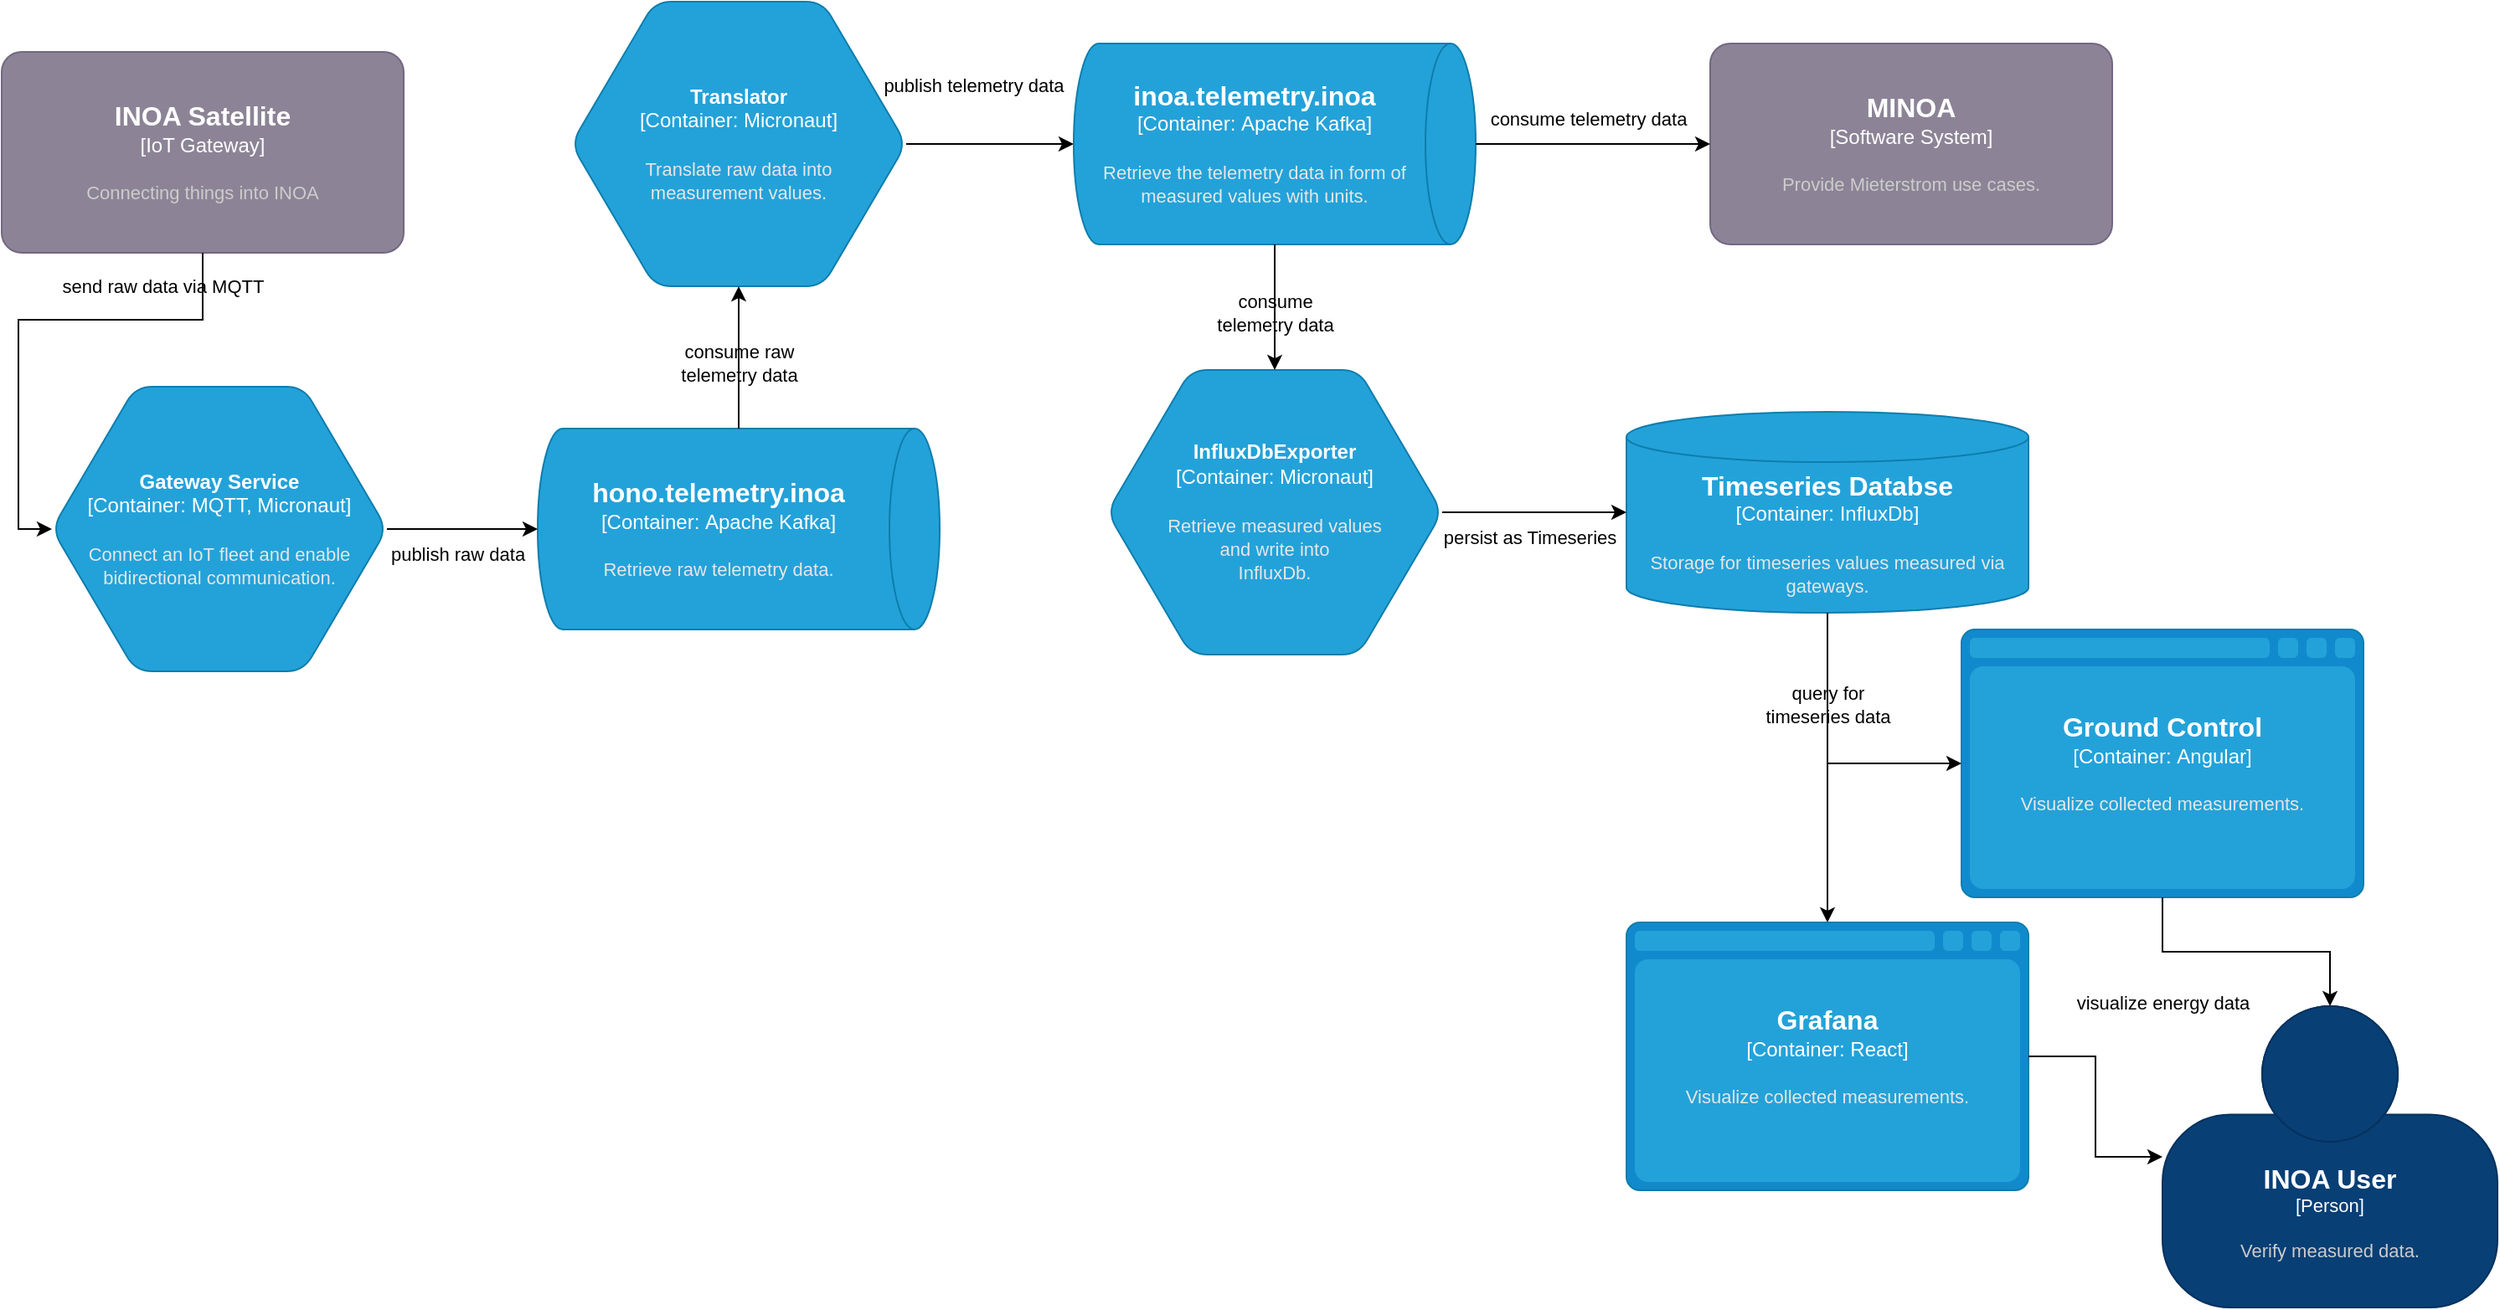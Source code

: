 <mxfile version="24.7.17">
  <diagram name="Seite-1" id="Y00FL6kbPtaO-Z5uTn8D">
    <mxGraphModel dx="1234" dy="2399" grid="1" gridSize="10" guides="1" tooltips="1" connect="1" arrows="1" fold="1" page="1" pageScale="1" pageWidth="827" pageHeight="1169" math="0" shadow="0">
      <root>
        <mxCell id="0" />
        <mxCell id="1" parent="0" />
        <object placeholders="1" c4Name="INOA Satellite" c4Type="IoT Gateway" c4Description="Connecting things into INOA" label="&lt;font style=&quot;font-size: 16px&quot;&gt;&lt;b&gt;%c4Name%&lt;/b&gt;&lt;/font&gt;&lt;div&gt;[%c4Type%]&lt;/div&gt;&lt;br&gt;&lt;div&gt;&lt;font style=&quot;font-size: 11px&quot;&gt;&lt;font color=&quot;#cccccc&quot;&gt;%c4Description%&lt;/font&gt;&lt;/div&gt;" id="YyUYSXToFoeTdet3rAQ_-5">
          <mxCell style="rounded=1;whiteSpace=wrap;html=1;labelBackgroundColor=none;fillColor=#8C8496;fontColor=#ffffff;align=center;arcSize=10;strokeColor=#736782;metaEdit=1;resizable=0;points=[[0.25,0,0],[0.5,0,0],[0.75,0,0],[1,0.25,0],[1,0.5,0],[1,0.75,0],[0.75,1,0],[0.5,1,0],[0.25,1,0],[0,0.75,0],[0,0.5,0],[0,0.25,0]];" parent="1" vertex="1">
            <mxGeometry x="10" y="-130" width="240" height="120" as="geometry" />
          </mxCell>
        </object>
        <mxCell id="YyUYSXToFoeTdet3rAQ_-27" style="edgeStyle=orthogonalEdgeStyle;rounded=0;orthogonalLoop=1;jettySize=auto;html=1;" parent="1" source="YyUYSXToFoeTdet3rAQ_-6" target="YyUYSXToFoeTdet3rAQ_-20" edge="1">
          <mxGeometry relative="1" as="geometry" />
        </mxCell>
        <object placeholders="1" c4Name="Timeseries Databse" c4Type="Container" c4Technology="InfluxDb" c4Description="Storage for timeseries values measured via gateways." label="&lt;font style=&quot;font-size: 16px&quot;&gt;&lt;b&gt;%c4Name%&lt;/b&gt;&lt;/font&gt;&lt;div&gt;[%c4Type%:&amp;nbsp;%c4Technology%]&lt;/div&gt;&lt;br&gt;&lt;div&gt;&lt;font style=&quot;font-size: 11px&quot;&gt;&lt;font color=&quot;#E6E6E6&quot;&gt;%c4Description%&lt;/font&gt;&lt;/div&gt;" id="YyUYSXToFoeTdet3rAQ_-6">
          <mxCell style="shape=cylinder3;size=15;whiteSpace=wrap;html=1;boundedLbl=1;rounded=0;labelBackgroundColor=none;fillColor=#23A2D9;fontSize=12;fontColor=#ffffff;align=center;strokeColor=#0E7DAD;metaEdit=1;points=[[0.5,0,0],[1,0.25,0],[1,0.5,0],[1,0.75,0],[0.5,1,0],[0,0.75,0],[0,0.5,0],[0,0.25,0]];resizable=0;" parent="1" vertex="1">
            <mxGeometry x="980" y="85" width="240" height="120" as="geometry" />
          </mxCell>
        </object>
        <object placeholders="1" c4Name="Gateway Service" c4Type="Container" c4Technology="MQTT, Micronaut" c4Description="Connect an IoT fleet and enable bidirectional communication." label="&lt;font style=&quot;font-size: 12px&quot;&gt;&lt;b&gt;%c4Name%&lt;/b&gt;&lt;/font&gt;&lt;div&gt;[%c4Type%:&amp;nbsp;%c4Technology%]&lt;/div&gt;&lt;br&gt;&lt;div&gt;&lt;font style=&quot;font-size: 11px&quot;&gt;&lt;font color=&quot;#E6E6E6&quot;&gt;%c4Description%&lt;/font&gt;&lt;/div&gt;" id="YyUYSXToFoeTdet3rAQ_-7">
          <mxCell style="shape=hexagon;size=50;perimeter=hexagonPerimeter2;whiteSpace=wrap;html=1;fixedSize=1;rounded=1;labelBackgroundColor=none;fillColor=#23A2D9;fontSize=12;fontColor=#ffffff;align=center;strokeColor=#0E7DAD;metaEdit=1;points=[[0.5,0,0],[1,0.25,0],[1,0.5,0],[1,0.75,0],[0.5,1,0],[0,0.75,0],[0,0.5,0],[0,0.25,0]];resizable=0;" parent="1" vertex="1">
            <mxGeometry x="40" y="70" width="200" height="170" as="geometry" />
          </mxCell>
        </object>
        <object placeholders="1" c4Name="INOA User" c4Type="Person" c4Description="Verify measured data." label="&lt;font style=&quot;font-size: 16px&quot;&gt;&lt;b&gt;%c4Name%&lt;/b&gt;&lt;/font&gt;&lt;div&gt;[%c4Type%]&lt;/div&gt;&lt;br&gt;&lt;div&gt;&lt;font style=&quot;font-size: 11px&quot;&gt;&lt;font color=&quot;#cccccc&quot;&gt;%c4Description%&lt;/font&gt;&lt;/div&gt;" id="YyUYSXToFoeTdet3rAQ_-8">
          <mxCell style="html=1;fontSize=11;dashed=0;whiteSpace=wrap;fillColor=#083F75;strokeColor=#06315C;fontColor=#ffffff;shape=mxgraph.c4.person2;align=center;metaEdit=1;points=[[0.5,0,0],[1,0.5,0],[1,0.75,0],[0.75,1,0],[0.5,1,0],[0.25,1,0],[0,0.75,0],[0,0.5,0]];resizable=0;" parent="1" vertex="1">
            <mxGeometry x="1300" y="440" width="200" height="180" as="geometry" />
          </mxCell>
        </object>
        <mxCell id="YyUYSXToFoeTdet3rAQ_-9" style="edgeStyle=orthogonalEdgeStyle;rounded=0;orthogonalLoop=1;jettySize=auto;html=1;entryX=0;entryY=0.5;entryDx=0;entryDy=0;entryPerimeter=0;" parent="1" source="YyUYSXToFoeTdet3rAQ_-5" target="YyUYSXToFoeTdet3rAQ_-7" edge="1">
          <mxGeometry relative="1" as="geometry" />
        </mxCell>
        <mxCell id="YyUYSXToFoeTdet3rAQ_-37" value="send raw data via MQTT" style="edgeLabel;html=1;align=center;verticalAlign=middle;resizable=0;points=[];labelBackgroundColor=none;" parent="YyUYSXToFoeTdet3rAQ_-9" vertex="1" connectable="0">
          <mxGeometry x="-0.28" y="2" relative="1" as="geometry">
            <mxPoint x="42" y="-22" as="offset" />
          </mxGeometry>
        </mxCell>
        <object placeholders="1" c4Name="hono.telemetry.inoa" c4Type="Container" c4Technology="Apache Kafka" c4Description="Retrieve raw telemetry data." label="&lt;font style=&quot;font-size: 16px&quot;&gt;&lt;b&gt;%c4Name%&lt;/b&gt;&lt;/font&gt;&lt;div&gt;[%c4Type%:&amp;nbsp;%c4Technology%]&lt;/div&gt;&lt;br&gt;&lt;div&gt;&lt;font style=&quot;font-size: 11px&quot;&gt;&lt;font color=&quot;#E6E6E6&quot;&gt;%c4Description%&lt;/font&gt;&lt;/div&gt;" id="YyUYSXToFoeTdet3rAQ_-10">
          <mxCell style="shape=cylinder3;size=15;direction=south;whiteSpace=wrap;html=1;boundedLbl=1;rounded=0;labelBackgroundColor=none;fillColor=#23A2D9;fontSize=12;fontColor=#ffffff;align=center;strokeColor=#0E7DAD;metaEdit=1;points=[[0.5,0,0],[1,0.25,0],[1,0.5,0],[1,0.75,0],[0.5,1,0],[0,0.75,0],[0,0.5,0],[0,0.25,0]];resizable=0;" parent="1" vertex="1">
            <mxGeometry x="330" y="95" width="240" height="120" as="geometry" />
          </mxCell>
        </object>
        <mxCell id="YyUYSXToFoeTdet3rAQ_-11" style="edgeStyle=orthogonalEdgeStyle;rounded=0;orthogonalLoop=1;jettySize=auto;html=1;entryX=0.5;entryY=1;entryDx=0;entryDy=0;entryPerimeter=0;" parent="1" source="YyUYSXToFoeTdet3rAQ_-7" target="YyUYSXToFoeTdet3rAQ_-10" edge="1">
          <mxGeometry relative="1" as="geometry" />
        </mxCell>
        <mxCell id="YyUYSXToFoeTdet3rAQ_-38" value="publish raw data" style="edgeLabel;html=1;align=center;verticalAlign=middle;resizable=0;points=[];labelBackgroundColor=none;" parent="YyUYSXToFoeTdet3rAQ_-11" vertex="1" connectable="0">
          <mxGeometry x="-0.2" y="3" relative="1" as="geometry">
            <mxPoint x="6" y="18" as="offset" />
          </mxGeometry>
        </mxCell>
        <mxCell id="YyUYSXToFoeTdet3rAQ_-15" style="edgeStyle=orthogonalEdgeStyle;rounded=0;orthogonalLoop=1;jettySize=auto;html=1;entryX=0.5;entryY=1;entryDx=0;entryDy=0;entryPerimeter=0;" parent="1" source="YyUYSXToFoeTdet3rAQ_-12" target="YyUYSXToFoeTdet3rAQ_-14" edge="1">
          <mxGeometry relative="1" as="geometry" />
        </mxCell>
        <mxCell id="YyUYSXToFoeTdet3rAQ_-35" value="publish telemetry data" style="edgeLabel;html=1;align=center;verticalAlign=middle;resizable=0;points=[];labelBackgroundColor=none;" parent="YyUYSXToFoeTdet3rAQ_-15" vertex="1" connectable="0">
          <mxGeometry x="-0.289" y="1" relative="1" as="geometry">
            <mxPoint x="4" y="-34" as="offset" />
          </mxGeometry>
        </mxCell>
        <object placeholders="1" c4Name="Translator" c4Type="Container" c4Technology="Micronaut" c4Description="Translate raw data into &#xa;measurement values." label="&lt;font style=&quot;font-size: 12px&quot;&gt;&lt;b&gt;%c4Name%&lt;/b&gt;&lt;/font&gt;&lt;div&gt;[%c4Type%:&amp;nbsp;%c4Technology%]&lt;/div&gt;&lt;br&gt;&lt;div&gt;&lt;font style=&quot;font-size: 11px&quot;&gt;&lt;font color=&quot;#E6E6E6&quot;&gt;%c4Description%&lt;/font&gt;&lt;/div&gt;" id="YyUYSXToFoeTdet3rAQ_-12">
          <mxCell style="shape=hexagon;size=50;perimeter=hexagonPerimeter2;whiteSpace=wrap;html=1;fixedSize=1;rounded=1;labelBackgroundColor=none;fillColor=#23A2D9;fontSize=12;fontColor=#ffffff;align=center;strokeColor=#0E7DAD;metaEdit=1;points=[[0.5,0,0],[1,0.25,0],[1,0.5,0],[1,0.75,0],[0.5,1,0],[0,0.75,0],[0,0.5,0],[0,0.25,0]];resizable=0;" parent="1" vertex="1">
            <mxGeometry x="350" y="-160" width="200" height="170" as="geometry" />
          </mxCell>
        </object>
        <mxCell id="YyUYSXToFoeTdet3rAQ_-13" style="edgeStyle=orthogonalEdgeStyle;rounded=0;orthogonalLoop=1;jettySize=auto;html=1;exitX=0;exitY=0.5;exitDx=0;exitDy=0;exitPerimeter=0;" parent="1" source="YyUYSXToFoeTdet3rAQ_-10" target="YyUYSXToFoeTdet3rAQ_-12" edge="1">
          <mxGeometry relative="1" as="geometry" />
        </mxCell>
        <mxCell id="YyUYSXToFoeTdet3rAQ_-36" value="consume raw &lt;br&gt;telemetry data" style="edgeLabel;html=1;align=center;verticalAlign=middle;resizable=0;points=[];labelBackgroundColor=none;" parent="YyUYSXToFoeTdet3rAQ_-13" vertex="1" connectable="0">
          <mxGeometry x="0.133" y="-2" relative="1" as="geometry">
            <mxPoint x="-2" y="9" as="offset" />
          </mxGeometry>
        </mxCell>
        <object placeholders="1" c4Name="inoa.telemetry.inoa" c4Type="Container" c4Technology="Apache Kafka" c4Description="Retrieve the telemetry data in form of measured values with units." label="&lt;font style=&quot;font-size: 16px&quot;&gt;&lt;b&gt;%c4Name%&lt;/b&gt;&lt;/font&gt;&lt;div&gt;[%c4Type%:&amp;nbsp;%c4Technology%]&lt;/div&gt;&lt;br&gt;&lt;div&gt;&lt;font style=&quot;font-size: 11px&quot;&gt;&lt;font color=&quot;#E6E6E6&quot;&gt;%c4Description%&lt;/font&gt;&lt;/div&gt;" id="YyUYSXToFoeTdet3rAQ_-14">
          <mxCell style="shape=cylinder3;size=15;direction=south;whiteSpace=wrap;html=1;boundedLbl=1;rounded=0;labelBackgroundColor=none;fillColor=#23A2D9;fontSize=12;fontColor=#ffffff;align=center;strokeColor=#0E7DAD;metaEdit=1;points=[[0.5,0,0],[1,0.25,0],[1,0.5,0],[1,0.75,0],[0.5,1,0],[0,0.75,0],[0,0.5,0],[0,0.25,0]];resizable=0;" parent="1" vertex="1">
            <mxGeometry x="650" y="-135" width="240" height="120" as="geometry" />
          </mxCell>
        </object>
        <mxCell id="YyUYSXToFoeTdet3rAQ_-18" style="edgeStyle=orthogonalEdgeStyle;rounded=0;orthogonalLoop=1;jettySize=auto;html=1;entryX=0;entryY=0.5;entryDx=0;entryDy=0;entryPerimeter=0;exitX=1;exitY=0.5;exitDx=0;exitDy=0;exitPerimeter=0;" parent="1" source="YyUYSXToFoeTdet3rAQ_-16" target="YyUYSXToFoeTdet3rAQ_-6" edge="1">
          <mxGeometry relative="1" as="geometry">
            <mxPoint x="1220" y="260" as="targetPoint" />
          </mxGeometry>
        </mxCell>
        <mxCell id="YyUYSXToFoeTdet3rAQ_-32" value="persist as Timeseries" style="edgeLabel;html=1;align=center;verticalAlign=middle;resizable=0;points=[];labelBackgroundColor=none;" parent="YyUYSXToFoeTdet3rAQ_-18" vertex="1" connectable="0">
          <mxGeometry x="-0.236" y="1" relative="1" as="geometry">
            <mxPoint x="10" y="16" as="offset" />
          </mxGeometry>
        </mxCell>
        <object placeholders="1" c4Name="InfluxDbExporter" c4Type="Container" c4Technology="Micronaut" c4Description="Retrieve measured values &#xa;and write into &#xa;InfluxDb." label="&lt;font style=&quot;font-size: 12px&quot;&gt;&lt;b&gt;%c4Name%&lt;/b&gt;&lt;/font&gt;&lt;div&gt;[%c4Type%:&amp;nbsp;%c4Technology%]&lt;/div&gt;&lt;br&gt;&lt;div&gt;&lt;font style=&quot;font-size: 11px&quot;&gt;&lt;font color=&quot;#E6E6E6&quot;&gt;%c4Description%&lt;/font&gt;&lt;/div&gt;" id="YyUYSXToFoeTdet3rAQ_-16">
          <mxCell style="shape=hexagon;size=50;perimeter=hexagonPerimeter2;whiteSpace=wrap;html=1;fixedSize=1;rounded=1;labelBackgroundColor=none;fillColor=#23A2D9;fontSize=12;fontColor=#ffffff;align=center;strokeColor=#0E7DAD;metaEdit=1;points=[[0.5,0,0],[1,0.25,0],[1,0.5,0],[1,0.75,0],[0.5,1,0],[0,0.75,0],[0,0.5,0],[0,0.25,0]];resizable=0;" parent="1" vertex="1">
            <mxGeometry x="670" y="60" width="200" height="170" as="geometry" />
          </mxCell>
        </object>
        <mxCell id="YyUYSXToFoeTdet3rAQ_-17" style="edgeStyle=orthogonalEdgeStyle;rounded=0;orthogonalLoop=1;jettySize=auto;html=1;entryX=0.5;entryY=0;entryDx=0;entryDy=0;entryPerimeter=0;exitX=1;exitY=0.5;exitDx=0;exitDy=0;exitPerimeter=0;" parent="1" source="YyUYSXToFoeTdet3rAQ_-14" target="YyUYSXToFoeTdet3rAQ_-16" edge="1">
          <mxGeometry relative="1" as="geometry">
            <mxPoint x="910" y="190" as="sourcePoint" />
          </mxGeometry>
        </mxCell>
        <mxCell id="YyUYSXToFoeTdet3rAQ_-33" value="consume &lt;br&gt;telemetry data" style="edgeLabel;html=1;align=center;verticalAlign=middle;resizable=0;points=[];labelBackgroundColor=none;" parent="YyUYSXToFoeTdet3rAQ_-17" vertex="1" connectable="0">
          <mxGeometry x="0.145" y="3" relative="1" as="geometry">
            <mxPoint x="-3" y="-2" as="offset" />
          </mxGeometry>
        </mxCell>
        <object placeholders="1" c4Name="Ground  Control" c4Type="Container" c4Technology="Angular" c4Description="Visualize collected measurements." label="&lt;font style=&quot;font-size: 16px&quot;&gt;&lt;b&gt;%c4Name%&lt;/b&gt;&lt;/font&gt;&lt;div&gt;[%c4Type%:&amp;nbsp;%c4Technology%]&lt;/div&gt;&lt;br&gt;&lt;div&gt;&lt;font style=&quot;font-size: 11px&quot;&gt;&lt;font color=&quot;#E6E6E6&quot;&gt;%c4Description%&lt;/font&gt;&lt;/div&gt;" id="YyUYSXToFoeTdet3rAQ_-19">
          <mxCell style="shape=mxgraph.c4.webBrowserContainer2;whiteSpace=wrap;html=1;boundedLbl=1;rounded=0;labelBackgroundColor=none;strokeColor=#118ACD;fillColor=#23A2D9;strokeColor=#118ACD;strokeColor2=#0E7DAD;fontSize=12;fontColor=#ffffff;align=center;metaEdit=1;points=[[0.5,0,0],[1,0.25,0],[1,0.5,0],[1,0.75,0],[0.5,1,0],[0,0.75,0],[0,0.5,0],[0,0.25,0]];resizable=0;" parent="1" vertex="1">
            <mxGeometry x="1180" y="215" width="240" height="160" as="geometry" />
          </mxCell>
        </object>
        <object placeholders="1" c4Name="Grafana" c4Type="Container" c4Technology="React" c4Description="Visualize collected measurements." label="&lt;font style=&quot;font-size: 16px&quot;&gt;&lt;b&gt;%c4Name%&lt;/b&gt;&lt;/font&gt;&lt;div&gt;[%c4Type%:&amp;nbsp;%c4Technology%]&lt;/div&gt;&lt;br&gt;&lt;div&gt;&lt;font style=&quot;font-size: 11px&quot;&gt;&lt;font color=&quot;#E6E6E6&quot;&gt;%c4Description%&lt;/font&gt;&lt;/div&gt;" id="YyUYSXToFoeTdet3rAQ_-20">
          <mxCell style="shape=mxgraph.c4.webBrowserContainer2;whiteSpace=wrap;html=1;boundedLbl=1;rounded=0;labelBackgroundColor=none;strokeColor=#118ACD;fillColor=#23A2D9;strokeColor=#118ACD;strokeColor2=#0E7DAD;fontSize=12;fontColor=#ffffff;align=center;metaEdit=1;points=[[0.5,0,0],[1,0.25,0],[1,0.5,0],[1,0.75,0],[0.5,1,0],[0,0.75,0],[0,0.5,0],[0,0.25,0]];resizable=0;" parent="1" vertex="1">
            <mxGeometry x="980" y="390" width="240" height="160" as="geometry" />
          </mxCell>
        </object>
        <mxCell id="YyUYSXToFoeTdet3rAQ_-21" style="edgeStyle=orthogonalEdgeStyle;rounded=0;orthogonalLoop=1;jettySize=auto;html=1;entryX=0.5;entryY=1;entryDx=0;entryDy=0;entryPerimeter=0;startArrow=classic;startFill=1;endArrow=none;endFill=0;" parent="1" source="YyUYSXToFoeTdet3rAQ_-8" target="YyUYSXToFoeTdet3rAQ_-19" edge="1">
          <mxGeometry relative="1" as="geometry" />
        </mxCell>
        <mxCell id="YyUYSXToFoeTdet3rAQ_-22" style="edgeStyle=orthogonalEdgeStyle;rounded=0;orthogonalLoop=1;jettySize=auto;html=1;entryX=1;entryY=0.5;entryDx=0;entryDy=0;entryPerimeter=0;startArrow=classic;startFill=1;endArrow=none;endFill=0;" parent="1" source="YyUYSXToFoeTdet3rAQ_-8" target="YyUYSXToFoeTdet3rAQ_-20" edge="1">
          <mxGeometry relative="1" as="geometry" />
        </mxCell>
        <mxCell id="YyUYSXToFoeTdet3rAQ_-29" value="visualize energy data" style="edgeLabel;html=1;align=center;verticalAlign=middle;resizable=0;points=[];labelBackgroundColor=none;" parent="YyUYSXToFoeTdet3rAQ_-22" vertex="1" connectable="0">
          <mxGeometry x="-0.239" y="2" relative="1" as="geometry">
            <mxPoint x="42" y="-79" as="offset" />
          </mxGeometry>
        </mxCell>
        <object placeholders="1" c4Name="MINOA" c4Type="Software System" c4Description="Provide Mieterstrom use cases." label="&lt;font style=&quot;font-size: 16px&quot;&gt;&lt;b&gt;%c4Name%&lt;/b&gt;&lt;/font&gt;&lt;div&gt;[%c4Type%]&lt;/div&gt;&lt;br&gt;&lt;div&gt;&lt;font style=&quot;font-size: 11px&quot;&gt;&lt;font color=&quot;#cccccc&quot;&gt;%c4Description%&lt;/font&gt;&lt;/div&gt;" id="YyUYSXToFoeTdet3rAQ_-25">
          <mxCell style="rounded=1;whiteSpace=wrap;html=1;labelBackgroundColor=none;fillColor=#8C8496;fontColor=#ffffff;align=center;arcSize=10;strokeColor=#736782;metaEdit=1;resizable=0;points=[[0.25,0,0],[0.5,0,0],[0.75,0,0],[1,0.25,0],[1,0.5,0],[1,0.75,0],[0.75,1,0],[0.5,1,0],[0.25,1,0],[0,0.75,0],[0,0.5,0],[0,0.25,0]];" parent="1" vertex="1">
            <mxGeometry x="1030" y="-135" width="240" height="120" as="geometry" />
          </mxCell>
        </object>
        <mxCell id="YyUYSXToFoeTdet3rAQ_-26" style="edgeStyle=orthogonalEdgeStyle;rounded=0;orthogonalLoop=1;jettySize=auto;html=1;entryX=0;entryY=0.5;entryDx=0;entryDy=0;entryPerimeter=0;" parent="1" source="YyUYSXToFoeTdet3rAQ_-14" target="YyUYSXToFoeTdet3rAQ_-25" edge="1">
          <mxGeometry relative="1" as="geometry" />
        </mxCell>
        <mxCell id="YyUYSXToFoeTdet3rAQ_-31" value="consume telemetry data" style="edgeLabel;html=1;align=center;verticalAlign=middle;resizable=0;points=[];labelBackgroundColor=none;" parent="YyUYSXToFoeTdet3rAQ_-26" vertex="1" connectable="0">
          <mxGeometry x="0.431" relative="1" as="geometry">
            <mxPoint x="-33" y="-15" as="offset" />
          </mxGeometry>
        </mxCell>
        <mxCell id="YyUYSXToFoeTdet3rAQ_-28" style="edgeStyle=orthogonalEdgeStyle;rounded=0;orthogonalLoop=1;jettySize=auto;html=1;entryX=0;entryY=0.5;entryDx=0;entryDy=0;entryPerimeter=0;exitX=0.5;exitY=1;exitDx=0;exitDy=0;exitPerimeter=0;" parent="1" source="YyUYSXToFoeTdet3rAQ_-6" target="YyUYSXToFoeTdet3rAQ_-19" edge="1">
          <mxGeometry relative="1" as="geometry" />
        </mxCell>
        <mxCell id="YyUYSXToFoeTdet3rAQ_-39" value="query for &lt;br&gt;timeseries data" style="edgeLabel;html=1;align=center;verticalAlign=middle;resizable=0;points=[];labelBackgroundColor=none;" parent="YyUYSXToFoeTdet3rAQ_-28" vertex="1" connectable="0">
          <mxGeometry x="0.049" y="4" relative="1" as="geometry">
            <mxPoint x="-4" y="-34" as="offset" />
          </mxGeometry>
        </mxCell>
      </root>
    </mxGraphModel>
  </diagram>
</mxfile>
